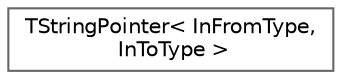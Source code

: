 digraph "Graphical Class Hierarchy"
{
 // INTERACTIVE_SVG=YES
 // LATEX_PDF_SIZE
  bgcolor="transparent";
  edge [fontname=Helvetica,fontsize=10,labelfontname=Helvetica,labelfontsize=10];
  node [fontname=Helvetica,fontsize=10,shape=box,height=0.2,width=0.4];
  rankdir="LR";
  Node0 [id="Node000000",label="TStringPointer\< InFromType,\l InToType \>",height=0.2,width=0.4,color="grey40", fillcolor="white", style="filled",URL="$d2/d20/classTStringPointer.html",tooltip="Class takes one type of string and and stores it as-is."];
}
